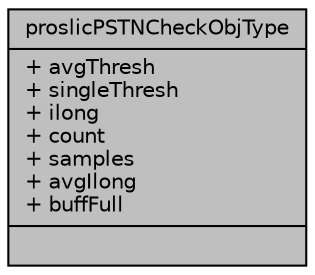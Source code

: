 digraph "proslicPSTNCheckObjType"
{
  edge [fontname="Helvetica",fontsize="10",labelfontname="Helvetica",labelfontsize="10"];
  node [fontname="Helvetica",fontsize="10",shape=record];
  Node1 [label="{proslicPSTNCheckObjType\n|+ avgThresh\l+ singleThresh\l+ ilong\l+ count\l+ samples\l+ avgIlong\l+ buffFull\l|}",height=0.2,width=0.4,color="black", fillcolor="grey75", style="filled", fontcolor="black"];
}
